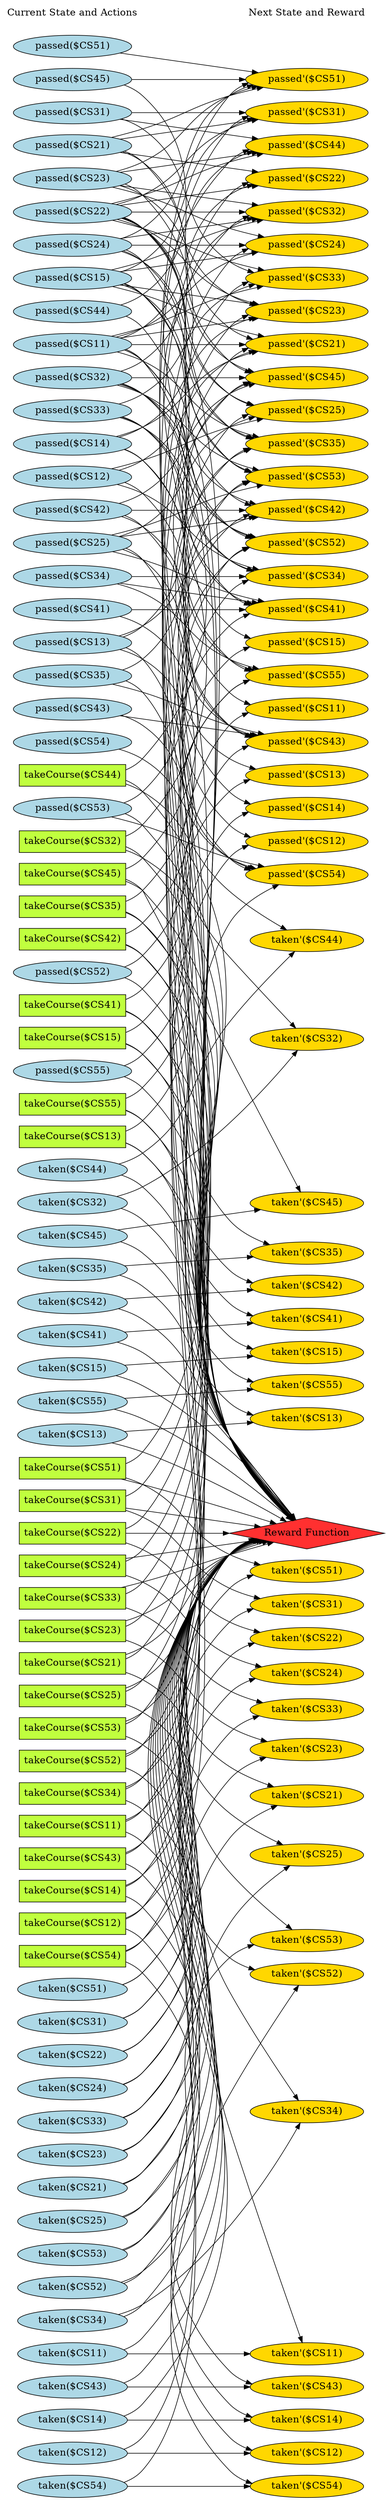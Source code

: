 digraph G {
	graph [bb="0,0,579,4130.4",
		fontname=Helvetica,
		fontsize=16,
		rankdir=LR,
		ranksep=2.00,
		ratio=auto,
		size=600
	];
	node [fontsize=16,
		label="\N"
	];
	{
		graph [rank=same];
		"taken($CS42)"		 [color=black,
			fillcolor=lightblue,
			height=0.51069,
			pos="90.5,1981.4",
			shape=ellipse,
			style=filled,
			width=2.082];
		"takeCourse($CS15)"		 [color=black,
			fillcolor=olivedrab1,
			height=0.5,
			pos="90.5,2417.4",
			shape=box,
			style=filled,
			width=1.9861];
		"takeCourse($CS55)"		 [color=black,
			fillcolor=olivedrab1,
			height=0.5,
			pos="90.5,2309.4",
			shape=box,
			style=filled,
			width=1.9861];
		"taken($CS14)"		 [color=black,
			fillcolor=lightblue,
			height=0.51069,
			pos="90.5,128.38",
			shape=ellipse,
			style=filled,
			width=2.082];
		"takeCourse($CS43)"		 [color=black,
			fillcolor=olivedrab1,
			height=0.5,
			pos="90.5,1059.4",
			shape=box,
			style=filled,
			width=1.9861];
		"takeCourse($CS31)"		 [color=black,
			fillcolor=olivedrab1,
			height=0.5,
			pos="90.5,1653.4",
			shape=box,
			style=filled,
			width=1.9861];
		"taken($CS54)"		 [color=black,
			fillcolor=lightblue,
			height=0.51069,
			pos="90.5,18.385",
			shape=ellipse,
			style=filled,
			width=2.082];
		"passed($CS34)"		 [color=black,
			fillcolor=lightblue,
			height=0.51069,
			pos="90.5,3178.4",
			shape=ellipse,
			style=filled,
			width=2.2195];
		"passed($CS22)"		 [color=black,
			fillcolor=lightblue,
			height=0.51069,
			pos="90.5,3783.4",
			shape=ellipse,
			style=filled,
			width=2.2195];
		"taken($CS31)"		 [color=black,
			fillcolor=lightblue,
			height=0.51069,
			pos="90.5,788.38",
			shape=ellipse,
			style=filled,
			width=2.082];
		"passed($CS51)"		 [color=black,
			fillcolor=lightblue,
			height=0.51069,
			pos="90.5,4058.4",
			shape=ellipse,
			style=filled,
			width=2.2195];
		"takeCourse($CS44)"		 [color=black,
			fillcolor=olivedrab1,
			height=0.5,
			pos="90.5,2849.4",
			shape=box,
			style=filled,
			width=1.9861];
		"taken($CS15)"		 [color=black,
			fillcolor=lightblue,
			height=0.51069,
			pos="90.5,1871.4",
			shape=ellipse,
			style=filled,
			width=2.082];
		"takeCourse($CS32)"		 [color=black,
			fillcolor=olivedrab1,
			height=0.5,
			pos="90.5,2741.4",
			shape=box,
			style=filled,
			width=1.9861];
		"taken($CS55)"		 [color=black,
			fillcolor=lightblue,
			height=0.51069,
			pos="90.5,1816.4",
			shape=ellipse,
			style=filled,
			width=2.082];
		"taken($CS43)"		 [color=black,
			fillcolor=lightblue,
			height=0.51069,
			pos="90.5,183.38",
			shape=ellipse,
			style=filled,
			width=2.082];
		"passed($CS35)"		 [color=black,
			fillcolor=lightblue,
			height=0.51069,
			pos="90.5,3013.4",
			shape=ellipse,
			style=filled,
			width=2.2195];
		"passed($CS23)"		 [color=black,
			fillcolor=lightblue,
			height=0.51069,
			pos="90.5,3838.4",
			shape=ellipse,
			style=filled,
			width=2.2195];
		"passed($CS11)"		 [color=black,
			fillcolor=lightblue,
			height=0.51069,
			pos="90.5,3563.4",
			shape=ellipse,
			style=filled,
			width=2.2195];
		"passed($CS52)"		 [color=black,
			fillcolor=lightblue,
			height=0.51069,
			pos="90.5,2525.4",
			shape=ellipse,
			style=filled,
			width=2.2195];
		"taken($CS52)"		 [color=black,
			fillcolor=lightblue,
			height=0.51069,
			pos="90.5,348.38",
			shape=ellipse,
			style=filled,
			width=2.082];
		"takeCourse($CS25)"		 [color=black,
			fillcolor=olivedrab1,
			height=0.5,
			pos="90.5,1329.4",
			shape=box,
			style=filled,
			width=1.9861];
		"takeCourse($CS13)"		 [color=black,
			fillcolor=olivedrab1,
			height=0.5,
			pos="90.5,2255.4",
			shape=box,
			style=filled,
			width=1.9861];
		"Current State and Actions"		 [color=black,
			fillcolor=white,
			height=0.5,
			pos="90.5,4112.4",
			shape=plaintext,
			style=bold,
			width=2.5139];
		"takeCourse($CS41)"		 [color=black,
			fillcolor=olivedrab1,
			height=0.5,
			pos="90.5,2471.4",
			shape=box,
			style=filled,
			width=1.9861];
		"taken($CS24)"		 [color=black,
			fillcolor=lightblue,
			height=0.51069,
			pos="90.5,678.38",
			shape=ellipse,
			style=filled,
			width=2.082];
		"taken($CS12)"		 [color=black,
			fillcolor=lightblue,
			height=0.51069,
			pos="90.5,73.385",
			shape=ellipse,
			style=filled,
			width=2.082];
		"takeCourse($CS53)"		 [color=black,
			fillcolor=olivedrab1,
			height=0.5,
			pos="90.5,1275.4",
			shape=box,
			style=filled,
			width=1.9861];
		"passed($CS24)"		 [color=black,
			fillcolor=lightblue,
			height=0.51069,
			pos="90.5,3728.4",
			shape=ellipse,
			style=filled,
			width=2.2195];
		"passed($CS12)"		 [color=black,
			fillcolor=lightblue,
			height=0.51069,
			pos="90.5,3343.4",
			shape=ellipse,
			style=filled,
			width=2.2195];
		"taken($CS53)"		 [color=black,
			fillcolor=lightblue,
			height=0.51069,
			pos="90.5,403.38",
			shape=ellipse,
			style=filled,
			width=2.082];
		"passed($CS41)"		 [color=black,
			fillcolor=lightblue,
			height=0.51069,
			pos="90.5,3123.4",
			shape=ellipse,
			style=filled,
			width=2.2195];
		"taken($CS41)"		 [color=black,
			fillcolor=lightblue,
			height=0.51069,
			pos="90.5,1926.4",
			shape=ellipse,
			style=filled,
			width=2.082];
		"takeCourse($CS14)"		 [color=black,
			fillcolor=olivedrab1,
			height=0.5,
			pos="90.5,1005.4",
			shape=box,
			style=filled,
			width=1.9861];
		"taken($CS25)"		 [color=black,
			fillcolor=lightblue,
			height=0.51069,
			pos="90.5,458.38",
			shape=ellipse,
			style=filled,
			width=2.082];
		"taken($CS13)"		 [color=black,
			fillcolor=lightblue,
			height=0.51069,
			pos="90.5,1761.4",
			shape=ellipse,
			style=filled,
			width=2.082];
		"takeCourse($CS54)"		 [color=black,
			fillcolor=olivedrab1,
			height=0.5,
			pos="90.5,897.38",
			shape=box,
			style=filled,
			width=1.9861];
		"takeCourse($CS42)"		 [color=black,
			fillcolor=olivedrab1,
			height=0.5,
			pos="90.5,2579.4",
			shape=box,
			style=filled,
			width=1.9861];
		"passed($CS25)"		 [color=black,
			fillcolor=lightblue,
			height=0.51069,
			pos="90.5,3233.4",
			shape=ellipse,
			style=filled,
			width=2.2195];
		"passed($CS13)"		 [color=black,
			fillcolor=lightblue,
			height=0.51069,
			pos="90.5,3068.4",
			shape=ellipse,
			style=filled,
			width=2.2195];
		"passed($CS53)"		 [color=black,
			fillcolor=lightblue,
			height=0.51069,
			pos="90.5,2795.4",
			shape=ellipse,
			style=filled,
			width=2.2195];
		"takeCourse($CS23)"		 [color=black,
			fillcolor=olivedrab1,
			height=0.5,
			pos="90.5,1437.4",
			shape=box,
			style=filled,
			width=1.9861];
		"takeCourse($CS11)"		 [color=black,
			fillcolor=olivedrab1,
			height=0.5,
			pos="90.5,1113.4",
			shape=box,
			style=filled,
			width=1.9861];
		"takeCourse($CS35)"		 [color=black,
			fillcolor=olivedrab1,
			height=0.5,
			pos="90.5,2633.4",
			shape=box,
			style=filled,
			width=1.9861];
		"takeCourse($CS51)"		 [color=black,
			fillcolor=olivedrab1,
			height=0.5,
			pos="90.5,1707.4",
			shape=box,
			style=filled,
			width=1.9861];
		"taken($CS34)"		 [color=black,
			fillcolor=lightblue,
			height=0.51069,
			pos="90.5,293.38",
			shape=ellipse,
			style=filled,
			width=2.082];
		"taken($CS22)"		 [color=black,
			fillcolor=lightblue,
			height=0.51069,
			pos="90.5,733.38",
			shape=ellipse,
			style=filled,
			width=2.082];
		"passed($CS14)"		 [color=black,
			fillcolor=lightblue,
			height=0.51069,
			pos="90.5,3398.4",
			shape=ellipse,
			style=filled,
			width=2.2195];
		"passed($CS54)"		 [color=black,
			fillcolor=lightblue,
			height=0.51069,
			pos="90.5,2903.4",
			shape=ellipse,
			style=filled,
			width=2.2195];
		"passed($CS42)"		 [color=black,
			fillcolor=lightblue,
			height=0.51069,
			pos="90.5,3288.4",
			shape=ellipse,
			style=filled,
			width=2.2195];
		"taken($CS51)"		 [color=black,
			fillcolor=lightblue,
			height=0.51069,
			pos="90.5,843.38",
			shape=ellipse,
			style=filled,
			width=2.082];
		"takeCourse($CS12)"		 [color=black,
			fillcolor=olivedrab1,
			height=0.5,
			pos="90.5,951.38",
			shape=box,
			style=filled,
			width=1.9861];
		"takeCourse($CS24)"		 [color=black,
			fillcolor=olivedrab1,
			height=0.5,
			pos="90.5,1545.4",
			shape=box,
			style=filled,
			width=1.9861];
		"takeCourse($CS52)"		 [color=black,
			fillcolor=olivedrab1,
			height=0.5,
			pos="90.5,1221.4",
			shape=box,
			style=filled,
			width=1.9861];
		"taken($CS35)"		 [color=black,
			fillcolor=lightblue,
			height=0.51069,
			pos="90.5,2036.4",
			shape=ellipse,
			style=filled,
			width=2.082];
		"taken($CS23)"		 [color=black,
			fillcolor=lightblue,
			height=0.51069,
			pos="90.5,568.38",
			shape=ellipse,
			style=filled,
			width=2.082];
		"taken($CS11)"		 [color=black,
			fillcolor=lightblue,
			height=0.51069,
			pos="90.5,238.38",
			shape=ellipse,
			style=filled,
			width=2.082];
		"passed($CS15)"		 [color=black,
			fillcolor=lightblue,
			height=0.51069,
			pos="90.5,3673.4",
			shape=ellipse,
			style=filled,
			width=2.2195];
		"passed($CS55)"		 [color=black,
			fillcolor=lightblue,
			height=0.51069,
			pos="90.5,2363.4",
			shape=ellipse,
			style=filled,
			width=2.2195];
		"passed($CS43)"		 [color=black,
			fillcolor=lightblue,
			height=0.51069,
			pos="90.5,2958.4",
			shape=ellipse,
			style=filled,
			width=2.2195];
		"passed($CS31)"		 [color=black,
			fillcolor=lightblue,
			height=0.51069,
			pos="90.5,3948.4",
			shape=ellipse,
			style=filled,
			width=2.2195];
		"takeCourse($CS45)"		 [color=black,
			fillcolor=olivedrab1,
			height=0.5,
			pos="90.5,2687.4",
			shape=box,
			style=filled,
			width=1.9861];
		"takeCourse($CS33)"		 [color=black,
			fillcolor=olivedrab1,
			height=0.5,
			pos="90.5,1491.4",
			shape=box,
			style=filled,
			width=1.9861];
		"takeCourse($CS21)"		 [color=black,
			fillcolor=olivedrab1,
			height=0.5,
			pos="90.5,1383.4",
			shape=box,
			style=filled,
			width=1.9861];
		"taken($CS44)"		 [color=black,
			fillcolor=lightblue,
			height=0.51069,
			pos="90.5,2201.4",
			shape=ellipse,
			style=filled,
			width=2.082];
		"taken($CS32)"		 [color=black,
			fillcolor=lightblue,
			height=0.51069,
			pos="90.5,2146.4",
			shape=ellipse,
			style=filled,
			width=2.082];
		"passed($CS44)"		 [color=black,
			fillcolor=lightblue,
			height=0.51069,
			pos="90.5,3618.4",
			shape=ellipse,
			style=filled,
			width=2.2195];
		"passed($CS32)"		 [color=black,
			fillcolor=lightblue,
			height=0.51069,
			pos="90.5,3508.4",
			shape=ellipse,
			style=filled,
			width=2.2195];
		"takeCourse($CS34)"		 [color=black,
			fillcolor=olivedrab1,
			height=0.5,
			pos="90.5,1167.4",
			shape=box,
			style=filled,
			width=1.9861];
		"takeCourse($CS22)"		 [color=black,
			fillcolor=olivedrab1,
			height=0.5,
			pos="90.5,1599.4",
			shape=box,
			style=filled,
			width=1.9861];
		"taken($CS45)"		 [color=black,
			fillcolor=lightblue,
			height=0.51069,
			pos="90.5,2091.4",
			shape=ellipse,
			style=filled,
			width=2.082];
		"taken($CS33)"		 [color=black,
			fillcolor=lightblue,
			height=0.51069,
			pos="90.5,623.38",
			shape=ellipse,
			style=filled,
			width=2.082];
		"taken($CS21)"		 [color=black,
			fillcolor=lightblue,
			height=0.51069,
			pos="90.5,513.38",
			shape=ellipse,
			style=filled,
			width=2.082];
		"passed($CS45)"		 [color=black,
			fillcolor=lightblue,
			height=0.51069,
			pos="90.5,4003.4",
			shape=ellipse,
			style=filled,
			width=2.2195];
		"passed($CS33)"		 [color=black,
			fillcolor=lightblue,
			height=0.51069,
			pos="90.5,3453.4",
			shape=ellipse,
			style=filled,
			width=2.2195];
		"passed($CS21)"		 [color=black,
			fillcolor=lightblue,
			height=0.51069,
			pos="90.5,3893.4",
			shape=ellipse,
			style=filled,
			width=2.2195];
	}
	{
		graph [rank=same];
		"taken'($CS14)"		 [color=black,
			fillcolor=gold1,
			height=0.51069,
			pos="452,128.38",
			shape=ellipse,
			style=filled,
			width=2.141];
		"taken'($CS54)"		 [color=black,
			fillcolor=gold1,
			height=0.51069,
			pos="452,18.385",
			shape=ellipse,
			style=filled,
			width=2.141];
		"taken'($CS42)"		 [color=black,
			fillcolor=gold1,
			height=0.51069,
			pos="452,2154.4",
			shape=ellipse,
			style=filled,
			width=2.141];
		"taken'($CS41)"		 [color=black,
			fillcolor=gold1,
			height=0.51069,
			pos="452,1992.4",
			shape=ellipse,
			style=filled,
			width=2.141];
		"Next State and Reward"		 [color=black,
			fillcolor=white,
			height=0.5,
			pos="452,4112.4",
			shape=plaintext,
			style=bold,
			width=2.25];
		"passed'($CS34)"		 [color=black,
			fillcolor=gold1,
			height=0.51069,
			pos="452,3178.4",
			shape=ellipse,
			style=filled,
			width=2.2785];
		"passed'($CS22)"		 [color=black,
			fillcolor=gold1,
			height=0.51069,
			pos="452,3838.4",
			shape=ellipse,
			style=filled,
			width=2.2785];
		"taken'($CS25)"		 [color=black,
			fillcolor=gold1,
			height=0.51069,
			pos="452,461.38",
			shape=ellipse,
			style=filled,
			width=2.141];
		"taken'($CS13)"		 [color=black,
			fillcolor=gold1,
			height=0.51069,
			pos="452,1761.4",
			shape=ellipse,
			style=filled,
			width=2.141];
		"taken'($CS53)"		 [color=black,
			fillcolor=gold1,
			height=0.51069,
			pos="452,405.38",
			shape=ellipse,
			style=filled,
			width=2.141];
		"taken'($CS52)"		 [color=black,
			fillcolor=gold1,
			height=0.51069,
			pos="452,349.38",
			shape=ellipse,
			style=filled,
			width=2.141];
		"passed'($CS45)"		 [color=black,
			fillcolor=gold1,
			height=0.51069,
			pos="452,3508.4",
			shape=ellipse,
			style=filled,
			width=2.2785];
		"passed'($CS33)"		 [color=black,
			fillcolor=gold1,
			height=0.51069,
			pos="452,3673.4",
			shape=ellipse,
			style=filled,
			width=2.2785];
		"passed'($CS21)"		 [color=black,
			fillcolor=gold1,
			height=0.51069,
			pos="452,3563.4",
			shape=ellipse,
			style=filled,
			width=2.2785];
		"taken'($CS32)"		 [color=black,
			fillcolor=gold1,
			height=0.51069,
			pos="452,2356.4",
			shape=ellipse,
			style=filled,
			width=2.141];
		"taken'($CS44)"		 [color=black,
			fillcolor=gold1,
			height=0.51069,
			pos="452,2624.4",
			shape=ellipse,
			style=filled,
			width=2.141];
		"passed'($CS44)"		 [color=black,
			fillcolor=gold1,
			height=0.51069,
			pos="452,3893.4",
			shape=ellipse,
			style=filled,
			width=2.2785];
		"passed'($CS32)"		 [color=black,
			fillcolor=gold1,
			height=0.51069,
			pos="452,3783.4",
			shape=ellipse,
			style=filled,
			width=2.2785];
		"taken'($CS15)"		 [color=black,
			fillcolor=gold1,
			height=0.51069,
			pos="452,1884.4",
			shape=ellipse,
			style=filled,
			width=2.141];
		"taken'($CS43)"		 [color=black,
			fillcolor=gold1,
			height=0.51069,
			pos="452,183.38",
			shape=ellipse,
			style=filled,
			width=2.141];
		"taken'($CS31)"		 [color=black,
			fillcolor=gold1,
			height=0.51069,
			pos="452,962.38",
			shape=ellipse,
			style=filled,
			width=2.141];
		"taken'($CS55)"		 [color=black,
			fillcolor=gold1,
			height=0.51069,
			pos="452,1816.4",
			shape=ellipse,
			style=filled,
			width=2.141];
		"passed'($CS31)"		 [color=black,
			fillcolor=gold1,
			height=0.51069,
			pos="452,3948.4",
			shape=ellipse,
			style=filled,
			width=2.2785];
		"passed'($CS15)"		 [color=black,
			fillcolor=gold1,
			height=0.51069,
			pos="452,3068.4",
			shape=ellipse,
			style=filled,
			width=2.2785];
		"passed'($CS55)"		 [color=black,
			fillcolor=gold1,
			height=0.51069,
			pos="452,3013.4",
			shape=ellipse,
			style=filled,
			width=2.2785];
		"passed'($CS43)"		 [color=black,
			fillcolor=gold1,
			height=0.51069,
			pos="452,2903.4",
			shape=ellipse,
			style=filled,
			width=2.2785];
		"taken'($CS34)"		 [color=black,
			fillcolor=gold1,
			height=0.51069,
			pos="452,294.38",
			shape=ellipse,
			style=filled,
			width=2.141];
		"taken'($CS22)"		 [color=black,
			fillcolor=gold1,
			height=0.51069,
			pos="452,820.38",
			shape=ellipse,
			style=filled,
			width=2.141];
		"passed'($CS42)"		 [color=black,
			fillcolor=gold1,
			height=0.51069,
			pos="452,3288.4",
			shape=ellipse,
			style=filled,
			width=2.2785];
		"Reward Function"		 [color=black,
			fillcolor=firebrick1,
			height=0.72222,
			pos="452,1599.4",
			shape=diamond,
			style=filled,
			width=3.5278];
		"passed'($CS14)"		 [color=black,
			fillcolor=gold1,
			height=0.51069,
			pos="452,2793.4",
			shape=ellipse,
			style=filled,
			width=2.2785];
		"passed'($CS54)"		 [color=black,
			fillcolor=gold1,
			height=0.51069,
			pos="452,2683.4",
			shape=ellipse,
			style=filled,
			width=2.2785];
		"taken'($CS21)"		 [color=black,
			fillcolor=gold1,
			height=0.51069,
			pos="452,519.38",
			shape=ellipse,
			style=filled,
			width=2.141];
		"taken'($CS45)"		 [color=black,
			fillcolor=gold1,
			height=0.51069,
			pos="452,2298.4",
			shape=ellipse,
			style=filled,
			width=2.141];
		"taken'($CS33)"		 [color=black,
			fillcolor=gold1,
			height=0.51069,
			pos="452,645.38",
			shape=ellipse,
			style=filled,
			width=2.141];
		"passed'($CS53)"		 [color=black,
			fillcolor=gold1,
			height=0.51069,
			pos="452,3343.4",
			shape=ellipse,
			style=filled,
			width=2.2785];
		"passed'($CS41)"		 [color=black,
			fillcolor=gold1,
			height=0.51069,
			pos="452,3123.4",
			shape=ellipse,
			style=filled,
			width=2.2785];
		"passed'($CS25)"		 [color=black,
			fillcolor=gold1,
			height=0.51069,
			pos="452,3453.4",
			shape=ellipse,
			style=filled,
			width=2.2785];
		"passed'($CS13)"		 [color=black,
			fillcolor=gold1,
			height=0.51069,
			pos="452,2848.4",
			shape=ellipse,
			style=filled,
			width=2.2785];
		"taken'($CS24)"		 [color=black,
			fillcolor=gold1,
			height=0.51069,
			pos="452,722.38",
			shape=ellipse,
			style=filled,
			width=2.141];
		"taken'($CS12)"		 [color=black,
			fillcolor=gold1,
			height=0.51069,
			pos="452,73.385",
			shape=ellipse,
			style=filled,
			width=2.141];
		"passed'($CS52)"		 [color=black,
			fillcolor=gold1,
			height=0.51069,
			pos="452,3233.4",
			shape=ellipse,
			style=filled,
			width=2.2785];
		"taken'($CS51)"		 [color=black,
			fillcolor=gold1,
			height=0.51069,
			pos="452,1190.4",
			shape=ellipse,
			style=filled,
			width=2.141];
		"passed'($CS24)"		 [color=black,
			fillcolor=gold1,
			height=0.51069,
			pos="452,3728.4",
			shape=ellipse,
			style=filled,
			width=2.2785];
		"passed'($CS12)"		 [color=black,
			fillcolor=gold1,
			height=0.51069,
			pos="452,2738.4",
			shape=ellipse,
			style=filled,
			width=2.2785];
		"taken'($CS35)"		 [color=black,
			fillcolor=gold1,
			height=0.51069,
			pos="452,2236.4",
			shape=ellipse,
			style=filled,
			width=2.141];
		"taken'($CS23)"		 [color=black,
			fillcolor=gold1,
			height=0.51069,
			pos="452,579.38",
			shape=ellipse,
			style=filled,
			width=2.141];
		"taken'($CS11)"		 [color=black,
			fillcolor=gold1,
			height=0.51069,
			pos="452,238.38",
			shape=ellipse,
			style=filled,
			width=2.141];
		"passed'($CS51)"		 [color=black,
			fillcolor=gold1,
			height=0.51069,
			pos="452,4003.4",
			shape=ellipse,
			style=filled,
			width=2.2785];
		"passed'($CS35)"		 [color=black,
			fillcolor=gold1,
			height=0.51069,
			pos="452,3398.4",
			shape=ellipse,
			style=filled,
			width=2.2785];
		"passed'($CS23)"		 [color=black,
			fillcolor=gold1,
			height=0.51069,
			pos="452,3618.4",
			shape=ellipse,
			style=filled,
			width=2.2785];
		"passed'($CS11)"		 [color=black,
			fillcolor=gold1,
			height=0.51069,
			pos="452,2958.4",
			shape=ellipse,
			style=filled,
			width=2.2785];
	}
	"taken($CS42)" -> "taken'($CS42)"	 [color=black,
		pos="e,423.1,2137.1 141.34,1995.1 154.42,1999.2 168.39,2004.1 181,2009.4 267.76,2045.9 363.52,2101.2 414.43,2131.8",
		style=solid];
	"taken($CS42)" -> "Reward Function"	 [pos="e,428.84,1620.8 149.24,1969.7 160.47,1965.7 171.64,1960.4 181,1953.4 274,1883.2 253,1826 325,1734.4 355.61,1695.5 395.16,1654.3 \
421.71,1627.9"];
	"takeCourse($CS15)" -> "taken'($CS15)"	 [color=black,
		pos="e,412.99,1900.4 162.09,2403.4 169.03,2400 175.52,2395.7 181,2390.4 324.38,2251.8 202.24,2122.6 325,1965.4 345.62,1939 377.39,1918.6 \
403.87,1904.9",
		style=solid];
	"takeCourse($CS15)" -> "passed'($CS15)"	 [color=black,
		pos="e,371.71,3064.5 162.14,2430.7 169.16,2434.2 175.65,2438.7 181,2444.4 368.23,2642.4 130.54,2849.5 325,3040.4 335.26,3050.5 348.3,\
3057.2 362.08,3061.8",
		style=solid];
	"takeCourse($CS15)" -> "Reward Function"	 [pos="e,424.67,1620 162.26,2404.2 169.25,2400.6 175.71,2396.1 181,2390.4 383.8,2171.4 186.23,1998.7 325,1734.4 347.68,1691.2 387.93,1651.6 \
416.84,1626.7"];
	"takeCourse($CS55)" -> "taken'($CS55)"	 [color=black,
		pos="e,385.24,1825.7 162.09,2295.4 169.03,2292 175.52,2287.7 181,2282.4 324.38,2143.8 183.13,1997.6 325,1857.4 338.8,1843.8 357.17,1834.7 \
375.61,1828.6",
		style=solid];
	"takeCourse($CS55)" -> "passed'($CS55)"	 [color=black,
		pos="e,371.54,3009.7 162.25,2322.6 169.24,2326.2 175.7,2330.7 181,2336.4 381.98,2553 116.11,2776.4 325,2985.4 335.17,2995.6 348.16,3002.4 \
361.92,3006.9",
		style=solid];
	"takeCourse($CS55)" -> "Reward Function"	 [pos="e,425.28,1620 162.03,2296 169.06,2292.4 175.59,2288 181,2282.4 355.83,2101.1 203.4,1954.9 325,1734.4 348.63,1691.5 388.88,1651.8 \
417.53,1626.7"];
	"taken($CS14)" -> "taken'($CS14)"	 [color=black,
		pos="e,374.88,128.38 165.55,128.38 223.36,128.38 303.78,128.38 364.54,128.38",
		style=solid];
	"taken($CS14)" -> "Reward Function"	 [pos="e,441.31,1575.2 154.76,138.19 164.76,142.34 174.07,148.17 181,156.38 334.51,338.18 271.51,985.54 325,1217.4 355.39,1349.1 411.86,\
1500 437.59,1565.8"];
	"takeCourse($CS43)" -> "taken'($CS43)"	 [color=black,
		pos="e,375.39,185.67 162.07,1046.6 169.19,1043 175.72,1038.3 181,1032.4 426.86,755.27 69.011,479.17 325,211.38 335.86,200.02 350.23,192.79 \
365.36,188.27",
		style=solid];
	"takeCourse($CS43)" -> "passed'($CS43)"	 [color=black,
		pos="e,370.59,2901 162.19,1071.4 169.38,1075.2 175.9,1080.1 181,1086.4 431.5,1396.7 63.145,2574.5 325,2875.4 334.5,2886.3 347.23,2893.5 \
360.95,2898.1",
		style=solid];
	"takeCourse($CS43)" -> "Reward Function"	 [pos="e,445.29,1574.7 162.19,1074.7 168.95,1077.9 175.37,1081.7 181,1086.4 341.74,1219 419.08,1472.6 442.78,1564.8"];
	"takeCourse($CS31)" -> "taken'($CS31)"	 [color=black,
		pos="e,437.31,980.59 162.23,1639.5 169.14,1636.1 175.58,1631.8 181,1626.4 334.03,1474.7 235.02,1359.2 325,1163.4 355.49,1097 404.18,1026.2 \
431.24,988.89",
		style=solid];
	"takeCourse($CS31)" -> "passed'($CS31)"	 [color=black,
		pos="e,370.43,3946.1 162.29,1665.4 169.47,1669.1 175.95,1674 181,1680.4 491.14,2071 0.55754,3541.5 325,3920.4 334.41,3931.4 347.1,3938.6 \
360.81,3943.3",
		style=solid];
	"takeCourse($CS31)" -> "Reward Function"	 [pos="e,378.1,1610.3 162.1,1642.8 221.18,1633.9 305.57,1621.2 367.9,1611.9"];
	"taken($CS54)" -> "taken'($CS54)"	 [color=black,
		pos="e,374.88,18.385 165.55,18.385 223.36,18.385 303.78,18.385 364.54,18.385",
		style=solid];
	"taken($CS54)" -> "Reward Function"	 [pos="e,441.2,1575.3 154.85,28.123 164.84,32.273 174.12,38.132 181,46.385 348.89,247.76 267.66,961.55 325,1217.4 354.56,1349.3 411.45,\
1500.1 437.45,1565.8"];
	"passed($CS34)" -> "passed'($CS34)"	 [color=black,
		pos="e,369.68,3178.4 170.84,3178.4 226.53,3178.4 301.15,3178.4 359.38,3178.4",
		style=solid];
	"passed($CS34)" -> "passed'($CS55)"	 [color=black,
		pos="e,382.23,3023.1 145.23,3164.9 157.32,3160.9 169.85,3156.1 181,3150.4 252.36,3113.6 252.15,3075.1 325,3041.4 339.74,3034.6 356.23,\
3029.4 372.29,3025.4",
		style=solid];
	"passed($CS34)" -> "passed'($CS41)"	 [color=black,
		pos="e,383.65,3133.7 157.44,3168.3 218.43,3159 309.13,3145.1 373.55,3135.2",
		style=solid];
	"passed($CS22)" -> "passed'($CS22)"	 [color=black,
		pos="e,383.65,3828.1 157.44,3793.5 218.43,3802.8 309.13,3816.7 373.55,3826.5",
		style=solid];
	"passed($CS22)" -> "passed'($CS45)"	 [color=black,
		pos="e,375.81,3515.3 150.64,3771.2 161.39,3767.3 172.03,3762.1 181,3755.4 274,3685.2 229.11,3602.5 325,3536.4 337.14,3528 351.36,3522.1 \
365.8,3517.9",
		style=solid];
	"passed($CS22)" -> "passed'($CS33)"	 [color=black,
		pos="e,389.35,3685.3 139.97,3768.8 153.31,3764.6 167.76,3759.9 181,3755.4 245.64,3733.2 259.48,3720.8 325,3701.4 342.49,3696.2 361.6,\
3691.5 379.53,3687.4",
		style=solid];
	"passed($CS22)" -> "passed'($CS44)"	 [color=black,
		pos="e,389.35,3881.5 139.97,3798 153.31,3802.2 167.76,3806.8 181,3811.4 245.64,3833.6 259.48,3845.9 325,3865.4 342.49,3870.6 361.6,3875.3 \
379.53,3879.3",
		style=solid];
	"passed($CS22)" -> "passed'($CS32)"	 [color=black,
		pos="e,369.68,3783.4 170.84,3783.4 226.53,3783.4 301.15,3783.4 359.38,3783.4",
		style=solid];
	"passed($CS22)" -> "passed'($CS31)"	 [color=black,
		pos="e,382.23,3938.7 145.23,3796.9 157.32,3800.8 169.85,3805.6 181,3811.4 252.36,3848.1 252.15,3886.7 325,3920.4 339.74,3927.2 356.23,\
3932.4 372.29,3936.4",
		style=solid];
	"passed($CS22)" -> "passed'($CS42)"	 [color=black,
		pos="e,372.4,3293 154.5,3772.1 164.28,3768.1 173.58,3762.7 181,3755.4 327.19,3611.2 172.85,3454.3 325,3316.4 335.66,3306.7 348.89,3300.2 \
362.74,3295.7",
		style=solid];
	"passed($CS22)" -> "passed'($CS25)"	 [color=black,
		pos="e,374.42,3459.5 152.12,3771.6 162.5,3767.6 172.62,3762.4 181,3755.4 286.66,3667.3 215.71,3564.9 325,3481.4 336.57,3472.5 350.39,\
3466.4 364.57,3462.1",
		style=solid];
	"passed($CS22)" -> "passed'($CS35)"	 [color=black,
		pos="e,373.53,3403.8 153,3771.9 163.17,3767.9 173,3762.6 181,3755.4 299.86,3648.9 201.74,3527.8 325,3426.4 336.18,3417.2 349.74,3410.9 \
363.76,3406.5",
		style=solid];
	"passed($CS22)" -> "passed'($CS23)"	 [color=black,
		pos="e,382.23,3628.1 145.23,3769.9 157.32,3765.9 169.85,3761.1 181,3755.4 252.36,3718.6 252.15,3680.1 325,3646.4 339.74,3639.6 356.23,\
3634.4 372.29,3630.4",
		style=solid];
	"taken($CS31)" -> "taken'($CS31)"	 [color=black,
		pos="e,423.51,945.2 141.35,802.12 154.43,806.22 168.4,811.07 181,816.38 268.07,853.14 364.08,909.04 414.86,939.92",
		style=solid];
	"taken($CS31)" -> "Reward Function"	 [pos="e,442.97,1575.1 152.56,799.03 163.02,803.08 173.06,808.67 181,816.38 195.41,830.39 390.65,1417.3 439.82,1565.6"];
	"passed($CS51)" -> "passed'($CS51)"	 [color=black,
		pos="e,383.65,4013.7 157.44,4048.3 218.43,4039 309.13,4025.1 373.55,4015.2",
		style=solid];
	"takeCourse($CS44)" -> "taken'($CS44)"	 [color=black,
		pos="e,384.53,2633.4 162.11,2832.3 168.73,2829.5 175.14,2826.2 181,2822.4 262.98,2769.3 241.86,2707.6 325,2656.4 339.94,2647.2 357.42,\
2640.6 374.53,2635.9",
		style=solid];
	"takeCourse($CS44)" -> "passed'($CS44)"	 [color=black,
		pos="e,370.87,3890.3 162.24,2862 169.33,2865.7 175.81,2870.4 181,2876.4 470.94,3212.9 22.757,3539.9 325,3865.4 334.69,3875.8 347.34,3882.8 \
360.88,3887.4",
		style=solid];
	"takeCourse($CS44)" -> "Reward Function"	 [pos="e,423.93,1619.7 162.31,2836.9 169.39,2833.2 175.85,2828.4 181,2822.4 496.98,2450.8 116.68,2175.4 325,1734.4 345.84,1690.3 386.43,\
1650.9 415.93,1626.2"];
	"taken($CS15)" -> "taken'($CS15)"	 [color=black,
		pos="e,375.75,1881.7 164.68,1874 222.93,1876.1 304.54,1879.1 365.73,1881.3",
		style=solid];
	"taken($CS15)" -> "Reward Function"	 [pos="e,432.43,1621.7 145.14,1858.7 157.36,1854.7 169.97,1849.7 181,1843.4 284.11,1784.5 381.35,1680.6 425.76,1629.5"];
	"takeCourse($CS32)" -> "taken'($CS32)"	 [color=black,
		pos="e,442.42,2374.9 162.38,2724.7 168.95,2721.8 175.28,2718.4 181,2714.4 310.95,2623.8 404.91,2451 437.98,2384",
		style=solid];
	"takeCourse($CS32)" -> "passed'($CS32)"	 [color=black,
		pos="e,370.87,3780.3 162.23,2754 169.32,2757.7 175.81,2762.4 181,2768.4 470.41,3104.2 23.309,3430.6 325,3755.4 334.69,3765.8 347.34,3772.8 \
360.88,3777.4",
		style=solid];
	"takeCourse($CS32)" -> "Reward Function"	 [pos="e,424.05,1619.7 162.23,2728.8 169.32,2725.1 175.81,2720.4 181,2714.4 468.58,2381.1 134.14,2131.1 325,1734.4 346.15,1690.4 386.69,\
1651 416.08,1626.3"];
	"taken($CS55)" -> "taken'($CS55)"	 [color=black,
		pos="e,374.88,1816.4 165.55,1816.4 223.36,1816.4 303.78,1816.4 364.54,1816.4",
		style=solid];
	"taken($CS55)" -> "Reward Function"	 [pos="e,426.59,1620.4 143.2,1803.2 155.86,1799.1 169.17,1794.2 181,1788.4 273.71,1742.8 369.95,1667.5 418.63,1627.1"];
	"taken($CS43)" -> "taken'($CS43)"	 [color=black,
		pos="e,374.88,183.38 165.55,183.38 223.36,183.38 303.78,183.38 364.54,183.38",
		style=solid];
	"taken($CS43)" -> "Reward Function"	 [pos="e,441.37,1575.2 154.72,193.24 164.72,197.37 174.04,203.2 181,211.38 327.33,383.4 273.43,997.52 325,1217.4 355.87,1349 412.09,1500 \
437.68,1565.8"];
	"passed($CS35)" -> "passed'($CS43)"	 [color=black,
		pos="e,389.35,2915.3 139.97,2998.8 153.31,2994.6 167.76,2989.9 181,2985.4 245.64,2963.2 259.48,2950.8 325,2931.4 342.49,2926.2 361.6,\
2921.5 379.53,2917.4",
		style=solid];
	"passed($CS35)" -> "Reward Function"	 [pos="e,423.51,1619.8 156.71,3002.9 166,2998.8 174.57,2993.2 181,2985.4 359.36,2769.8 207.64,1988.4 325,1734.4 345.4,1690.2 385.88,1651 \
415.47,1626.3"];
	"passed($CS35)" -> "passed'($CS35)"	 [color=black,
		pos="e,373.53,3392.9 153,3024.9 163.17,3028.9 173,3034.2 181,3041.4 299.86,3147.9 201.74,3269 325,3370.4 336.18,3379.6 349.74,3385.9 \
363.76,3390.3",
		style=solid];
	"passed($CS23)" -> "passed'($CS44)"	 [color=black,
		pos="e,383.65,3883.1 157.44,3848.5 218.43,3857.8 309.13,3871.7 373.55,3881.5",
		style=solid];
	"passed($CS23)" -> "passed'($CS32)"	 [color=black,
		pos="e,383.65,3793.7 157.44,3828.3 218.43,3819 309.13,3805.1 373.55,3795.2",
		style=solid];
	"passed($CS23)" -> "passed'($CS41)"	 [color=black,
		pos="e,371.51,3127 155.6,3827.5 165.14,3823.5 174.07,3817.9 181,3810.4 383.45,3589.3 113.38,3363.7 325,3151.4 335.15,3141.2 348.14,3134.4 \
361.89,3129.8",
		style=solid];
	"passed($CS23)" -> "passed'($CS24)"	 [color=black,
		pos="e,389.35,3740.3 139.97,3823.8 153.31,3819.6 167.76,3814.9 181,3810.4 245.64,3788.2 259.48,3775.8 325,3756.4 342.49,3751.2 361.6,\
3746.5 379.53,3742.4",
		style=solid];
	"passed($CS23)" -> "passed'($CS51)"	 [color=black,
		pos="e,382.23,3993.7 145.23,3851.9 157.32,3855.8 169.85,3860.6 181,3866.4 252.36,3903.1 252.15,3941.7 325,3975.4 339.74,3982.2 356.23,\
3987.4 372.29,3991.4",
		style=solid];
	"passed($CS23)" -> "passed'($CS23)"	 [color=black,
		pos="e,378.07,3626.5 148.51,3825.7 159.8,3821.8 171.17,3816.8 181,3810.4 262.31,3757.5 241.53,3695.8 325,3646.4 338.13,3638.6 353.19,\
3633 368.22,3628.9",
		style=solid];
	"passed($CS11)" -> "passed'($CS22)"	 [color=black,
		pos="e,375.81,3831.5 150.64,3575.6 161.39,3579.5 172.03,3584.6 181,3591.4 274,3661.5 229.11,3744.2 325,3810.4 337.14,3818.8 351.36,3824.7 \
365.8,3828.9",
		style=solid];
	"passed($CS11)" -> "passed'($CS33)"	 [color=black,
		pos="e,389.35,3661.5 139.97,3578 153.31,3582.2 167.76,3586.8 181,3591.4 245.64,3613.6 259.48,3625.9 325,3645.4 342.49,3650.6 361.6,3655.3 \
379.53,3659.3",
		style=solid];
	"passed($CS11)" -> "passed'($CS21)"	 [color=black,
		pos="e,369.68,3563.4 170.84,3563.4 226.53,3563.4 301.15,3563.4 359.38,3563.4",
		style=solid];
	"passed($CS11)" -> "passed'($CS55)"	 [color=black,
		pos="e,372.12,3017.7 154.7,3552.3 164.46,3548.3 173.7,3542.8 181,3535.4 341.12,3372.1 158.12,3197.8 325,3041.4 335.5,3031.5 348.65,3024.9 \
362.47,3020.4",
		style=solid];
	"passed($CS11)" -> "Reward Function"	 [pos="e,423.19,1619.7 156.94,3553.1 166.21,3549 174.7,3543.3 181,3535.4 431.48,3221.6 162.99,2101.7 325,1734.4 344.63,1689.9 385.25,1650.7 \
415.09,1626.2"];
	"passed($CS11)" -> "passed'($CS24)"	 [color=black,
		pos="e,382.23,3718.7 145.23,3576.9 157.32,3580.8 169.85,3585.6 181,3591.4 252.36,3628.1 252.15,3666.7 325,3700.4 339.74,3707.2 356.23,\
3712.4 372.29,3716.4",
		style=solid];
	"passed($CS11)" -> "passed'($CS35)"	 [color=black,
		pos="e,382.23,3408.1 145.23,3549.9 157.32,3545.9 169.85,3541.1 181,3535.4 252.36,3498.6 252.15,3460.1 325,3426.4 339.74,3419.6 356.23,\
3414.4 372.29,3410.4",
		style=solid];
	"passed($CS11)" -> "passed'($CS23)"	 [color=black,
		pos="e,383.65,3608.1 157.44,3573.5 218.43,3582.8 309.13,3596.7 373.55,3606.5",
		style=solid];
	"passed($CS11)" -> "passed'($CS11)"	 [color=black,
		pos="e,371.88,2962.4 154.88,3552.5 164.62,3548.4 173.81,3542.9 181,3535.4 355.16,3352.9 143.29,3161.3 325,2986.4 335.36,2976.4 348.45,\
2969.7 362.24,2965.2",
		style=solid];
	"passed($CS52)" -> "Reward Function"	 [pos="e,424.41,1619.9 156.66,2515.1 165.84,2511.1 174.38,2505.7 181,2498.4 411.95,2241.4 168.94,2042.7 325,1734.4 347.04,1690.9 387.4,\
1651.4 416.52,1626.5"];
	"passed($CS52)" -> "passed'($CS52)"	 [color=black,
		pos="e,371.53,3229.7 156.46,2535.9 165.67,2539.8 174.27,2545.1 181,2552.4 383.02,2770.4 115.02,2995.1 325,3205.4 335.16,3215.6 348.15,\
3222.4 361.91,3226.9",
		style=solid];
	"taken($CS52)" -> "taken'($CS52)"	 [color=black,
		pos="e,374.88,349.17 165.55,348.59 223.36,348.75 303.78,348.98 364.54,349.14",
		style=solid];
	"taken($CS52)" -> "Reward Function"	 [pos="e,441.61,1575.2 154.08,358.21 164.27,362.34 173.82,368.17 181,376.38 430.65,661.84 233.35,849.41 325,1217.4 357.67,1348.6 412.97,\
1499.8 438,1565.7"];
	"takeCourse($CS25)" -> "taken'($CS25)"	 [color=black,
		pos="e,376.61,465.3 162.05,1316.6 169.17,1313 175.72,1308.3 181,1302.4 423.98,1029.2 75.028,759.24 325,492.38 336.16,480.47 351.1,472.82 \
366.78,467.97",
		style=solid];
	"takeCourse($CS25)" -> "Reward Function"	 [pos="e,432.46,1577.1 162.11,1347.4 168.66,1350.1 175.06,1353 181,1356.4 284.27,1414.5 381.44,1518.3 425.8,1569.3"];
	"takeCourse($CS25)" -> "passed'($CS25)"	 [color=black,
		pos="e,370.48,3451.1 162.26,1341.4 169.44,1345.1 175.94,1350 181,1356.4 468.52,1716.6 24.294,3076.1 325,3425.4 334.44,3436.4 347.14,3443.6 \
360.86,3448.2",
		style=solid];
	"takeCourse($CS13)" -> "taken'($CS13)"	 [color=black,
		pos="e,376.34,1765.1 162.14,2241.4 169.07,2238 175.54,2233.7 181,2228.4 327.93,2084.9 172.85,1927.3 325,1789.4 336.58,1778.9 351.2,1772 \
366.34,1767.6",
		style=solid];
	"takeCourse($CS13)" -> "Reward Function"	 [pos="e,425.5,1620.1 162.32,2241.6 169.22,2238.1 175.63,2233.8 181,2228.4 341.95,2065.9 211.91,1933.2 325,1734.4 349.2,1691.8 389.34,1652 \
417.81,1626.8"];
	"takeCourse($CS13)" -> "passed'($CS13)"	 [color=black,
		pos="e,371.92,2844.3 162,2268.8 169.04,2272.3 175.58,2276.8 181,2282.4 353.25,2460.1 146.26,2649.1 325,2820.4 335.39,2830.3 348.49,2837.1 \
362.28,2841.5",
		style=solid];
	"Current State and Actions" -> "Next State and Reward"	 [color=black,
		pos="e,370.92,4112.4 181.29,4112.4 236.11,4112.4 305.97,4112.4 360.86,4112.4",
		style=invis];
	"takeCourse($CS41)" -> "taken'($CS41)"	 [color=black,
		pos="e,430.5,2010.4 162.03,2456.6 168.89,2453.3 175.38,2449.3 181,2444.4 297.47,2342.5 239.08,2256.1 325,2127.4 353.35,2084.9 395.2,2043 \
422.77,2017.4",
		style=solid];
	"takeCourse($CS41)" -> "Reward Function"	 [pos="e,424.53,1619.9 162.35,2458.3 169.33,2454.7 175.75,2450.1 181,2444.4 397.86,2206.4 177.6,2020.6 325,1734.4 347.34,1691 387.65,1651.5 \
416.67,1626.6"];
	"takeCourse($CS41)" -> "passed'($CS41)"	 [color=black,
		pos="e,371.7,3119.5 162.14,2484.7 169.16,2488.2 175.65,2492.7 181,2498.4 368.49,2696.7 130.27,2904.1 325,3095.4 335.26,3105.5 348.3,3112.2 \
362.07,3116.8",
		style=solid];
	"taken($CS24)" -> "Reward Function"	 [pos="e,442.52,1574.9 152.93,688.66 163.35,692.75 173.28,698.45 181,706.38 345.45,875.59 256.03,991.73 325,1217.4 364.51,1346.7 416.31,\
1498.8 439.22,1565.4"];
	"taken($CS24)" -> "taken'($CS24)"	 [color=black,
		pos="e,383.2,714.09 157.86,686.51 218.71,693.95 308.87,704.99 373.12,712.85",
		style=solid];
	"taken($CS12)" -> "Reward Function"	 [pos="e,441.25,1575.3 154.81,83.157 164.8,87.303 174.09,93.152 181,101.38 341.7,292.97 269.59,973.55 325,1217.4 354.96,1349.2 411.65,1500.1 \
437.52,1565.8"];
	"taken($CS12)" -> "taken'($CS12)"	 [color=black,
		pos="e,374.88,73.385 165.55,73.385 223.36,73.385 303.78,73.385 364.54,73.385",
		style=solid];
	"takeCourse($CS53)" -> "taken'($CS53)"	 [color=black,
		pos="e,375.7,408.25 162.06,1262.6 169.18,1259 175.72,1254.3 181,1248.4 425.03,973.74 71.938,700.73 325,434.38 335.91,422.9 350.37,415.55 \
365.6,410.92",
		style=solid];
	"takeCourse($CS53)" -> "Reward Function"	 [pos="e,436.46,1576.2 162.02,1292.6 168.65,1295.4 175.1,1298.7 181,1302.4 295.02,1374.3 390.92,1507.2 430.96,1567.8"];
	"takeCourse($CS53)" -> "passed'($CS53)"	 [color=black,
		pos="e,370.5,3341 162.25,1287.4 169.43,1291.2 175.93,1296 181,1302.4 461.11,1652.6 32.066,2975.8 325,3315.4 334.45,3326.3 347.16,3333.6 \
360.87,3338.2",
		style=solid];
	"passed($CS24)" -> "passed'($CS32)"	 [color=black,
		pos="e,383.65,3773.1 157.44,3738.5 218.43,3747.8 309.13,3761.7 373.55,3771.5",
		style=solid];
	"passed($CS24)" -> "Reward Function"	 [pos="e,423.13,1619.6 156.99,3718.1 166.25,3714 174.73,3708.3 181,3700.4 453.15,3357.1 149.57,2135.8 325,1734.4 344.48,1689.8 385.13,1650.6 \
415.02,1626.1"];
	"passed($CS24)" -> "passed'($CS53)"	 [color=black,
		pos="e,373.53,3348.8 153,3716.9 163.17,3712.9 173,3707.6 181,3700.4 299.86,3593.9 201.74,3472.8 325,3371.4 336.18,3362.2 349.74,3355.9 \
363.76,3351.5",
		style=solid];
	"passed($CS24)" -> "passed'($CS25)"	 [color=black,
		pos="e,375.81,3460.3 150.64,3716.2 161.39,3712.3 172.03,3707.1 181,3700.4 274,3630.2 229.11,3547.5 325,3481.4 337.14,3473 351.36,3467.1 \
365.8,3462.9",
		style=solid];
	"passed($CS24)" -> "passed'($CS24)"	 [color=black,
		pos="e,369.68,3728.4 170.84,3728.4 226.53,3728.4 301.15,3728.4 359.38,3728.4",
		style=solid];
	"passed($CS24)" -> "passed'($CS51)"	 [color=black,
		pos="e,375.81,3996.5 150.64,3740.6 161.39,3744.5 172.03,3749.6 181,3756.4 274,3826.5 229.11,3909.2 325,3975.4 337.14,3983.8 351.36,3989.7 \
365.8,3993.9",
		style=solid];
	"passed($CS12)" -> "passed'($CS34)"	 [color=black,
		pos="e,382.23,3188.1 145.23,3329.9 157.32,3325.9 169.85,3321.1 181,3315.4 252.36,3278.6 252.15,3240.1 325,3206.4 339.74,3199.6 356.23,\
3194.4 372.29,3190.4",
		style=solid];
	"passed($CS12)" -> "passed'($CS21)"	 [color=black,
		pos="e,378.07,3555.3 148.51,3356.1 159.8,3360 171.17,3365 181,3371.4 262.31,3424.3 241.53,3486 325,3535.4 338.13,3543.2 353.19,3548.8 \
368.22,3552.8",
		style=solid];
	"passed($CS12)" -> "passed'($CS25)"	 [color=black,
		pos="e,389.35,3441.5 139.97,3358 153.31,3362.2 167.76,3366.8 181,3371.4 245.64,3393.6 259.48,3405.9 325,3425.4 342.49,3430.6 361.6,3435.3 \
379.53,3439.3",
		style=solid];
	"passed($CS12)" -> "passed'($CS12)"	 [color=black,
		pos="e,371.88,2742.4 154.88,3332.5 164.62,3328.4 173.81,3322.9 181,3315.4 355.16,3132.9 143.29,2941.3 325,2766.4 335.36,2756.4 348.45,\
2749.7 362.24,2745.2",
		style=solid];
	"taken($CS53)" -> "taken'($CS53)"	 [color=black,
		pos="e,374.88,404.96 165.55,403.8 223.36,404.12 303.78,404.57 364.54,404.9",
		style=solid];
	"taken($CS53)" -> "Reward Function"	 [pos="e,441.71,1575.2 154,413.28 164.2,417.4 173.77,423.22 181,431.38 416.35,697.35 237.17,873.27 325,1217.4 358.43,1348.4 413.34,1499.7 \
438.14,1565.7"];
	"passed($CS41)" -> "passed'($CS43)"	 [color=black,
		pos="e,378.07,2911.5 148.51,3110.7 159.8,3106.8 171.17,3101.8 181,3095.4 262.31,3042.5 241.53,2980.8 325,2931.4 338.13,2923.6 353.19,\
2918 368.22,2913.9",
		style=solid];
	"passed($CS41)" -> "passed'($CS41)"	 [color=black,
		pos="e,369.68,3123.4 170.84,3123.4 226.53,3123.4 301.15,3123.4 359.38,3123.4",
		style=solid];
	"taken($CS41)" -> "taken'($CS41)"	 [color=black,
		pos="e,390.35,1981.2 150.86,1937.3 213.84,1948.8 313.31,1967.1 380.3,1979.4",
		style=solid];
	"taken($CS41)" -> "Reward Function"	 [pos="e,430.28,1621.2 147.11,1914.2 158.84,1910.2 170.76,1905 181,1898.4 262.31,1845.5 259.9,1806.3 325,1734.4 358.29,1697.6 397.37,1656 \
423.08,1628.8"];
	"takeCourse($CS14)" -> "taken'($CS14)"	 [color=black,
		pos="e,375.39,130.67 162.07,992.64 169.19,989 175.72,984.33 181,978.38 427.12,700.92 68.736,424.51 325,156.38 335.86,145.02 350.23,137.78 \
365.36,133.26",
		style=solid];
	"takeCourse($CS14)" -> "Reward Function"	 [pos="e,446.55,1574.3 162.38,1020.5 169.1,1023.7 175.46,1027.6 181,1032.4 353.96,1181 424.52,1465.2 444.56,1564.3"];
	"takeCourse($CS14)" -> "passed'($CS14)"	 [color=black,
		pos="e,370.61,2790.9 162.17,1017.4 169.37,1021.2 175.9,1026.1 181,1032.4 424.1,1332.8 70.911,2474.2 325,2765.4 334.52,2776.3 347.25,2783.5 \
360.98,2788.1",
		style=solid];
	"taken($CS25)" -> "taken'($CS25)"	 [color=black,
		pos="e,374.88,460.75 165.55,459 223.36,459.49 303.78,460.16 364.54,460.66",
		style=solid];
	"taken($CS25)" -> "Reward Function"	 [pos="e,441.83,1575.1 153.91,468.36 164.12,472.48 173.72,478.26 181,486.38 402.08,732.91 240.98,897.09 325,1217.4 359.3,1348.1 413.76,\
1499.6 438.29,1565.6"];
	"taken($CS13)" -> "taken'($CS13)"	 [color=black,
		pos="e,374.88,1761.4 165.55,1761.4 223.36,1761.4 303.78,1761.4 364.54,1761.4",
		style=solid];
	"taken($CS13)" -> "Reward Function"	 [pos="e,417.34,1618.6 141.73,1747.9 154.67,1743.9 168.48,1739.4 181,1734.4 263.93,1701.4 355.99,1652.6 408.35,1623.6"];
	"takeCourse($CS54)" -> "taken'($CS54)"	 [color=black,
		pos="e,375.39,20.666 162.07,884.65 169.19,881 175.72,876.34 181,870.38 427.65,592.21 68.187,315.2 325,46.385 335.86,35.021 350.22,27.782 \
365.36,23.261",
		style=solid];
	"takeCourse($CS54)" -> "Reward Function"	 [pos="e,442.65,1575 162.26,911.9 169.08,915.24 175.5,919.34 181,924.38 232.13,971.23 394.46,1435.1 439.38,1565.5"];
	"takeCourse($CS54)" -> "passed'($CS54)"	 [color=black,
		pos="e,372.4,2678.8 162.17,909.44 169.37,913.2 175.89,918.08 181,924.38 423.3,1223.7 76.13,2357.5 325,2651.4 334.87,2663 348.33,2670.8 \
362.79,2675.8",
		style=solid];
	"takeCourse($CS42)" -> "taken'($CS42)"	 [color=black,
		pos="e,397.87,2167.6 162.17,2564.8 169.01,2561.5 175.45,2557.4 181,2552.4 303.85,2441.7 208.92,2327.1 325,2209.4 342.3,2191.8 366.14,\
2179.5 388.44,2171",
		style=solid];
	"takeCourse($CS42)" -> "passed'($CS42)"	 [color=black,
		pos="e,371.53,3284.7 162.25,2592.6 169.25,2596.1 175.71,2600.7 181,2606.4 383.28,2824.7 114.75,3049.7 325,3260.4 335.16,3270.6 348.15,\
3277.4 361.9,3281.9",
		style=solid];
	"takeCourse($CS42)" -> "Reward Function"	 [pos="e,424.3,1619.8 162.06,2566.6 169.18,2563 175.72,2558.3 181,2552.4 426.08,2276.3 160.26,2064.7 325,1734.4 346.77,1690.7 387.19,1651.3 \
416.39,1626.4"];
	"passed($CS25)" -> "passed'($CS43)"	 [color=black,
		pos="e,374.42,2909.5 152.12,3221.6 162.5,3217.6 172.62,3212.4 181,3205.4 286.66,3117.3 215.71,3014.9 325,2931.4 336.57,2922.5 350.39,\
2916.4 364.57,2912.1",
		style=solid];
	"passed($CS25)" -> "passed'($CS42)"	 [color=black,
		pos="e,383.65,3278.1 157.44,3243.5 218.43,3252.8 309.13,3266.7 373.55,3276.5",
		style=solid];
	"passed($CS25)" -> "Reward Function"	 [pos="e,423.35,1619.7 156.82,3223 166.1,3218.9 174.63,3213.2 181,3205.4 388.19,2950.5 189.8,2033.7 325,1734.4 345.02,1690.1 385.58,1650.8 \
415.29,1626.3"];
	"passed($CS25)" -> "passed'($CS53)"	 [color=black,
		pos="e,389.35,3331.5 139.97,3248 153.31,3252.2 167.76,3256.8 181,3261.4 245.64,3283.6 259.48,3295.9 325,3315.4 342.49,3320.6 361.6,3325.3 \
379.53,3329.3",
		style=solid];
	"passed($CS25)" -> "passed'($CS41)"	 [color=black,
		pos="e,389.35,3135.3 139.97,3218.8 153.31,3214.6 167.76,3209.9 181,3205.4 245.64,3183.2 259.48,3170.8 325,3151.4 342.49,3146.2 361.6,\
3141.5 379.53,3137.4",
		style=solid];
	"passed($CS25)" -> "passed'($CS25)"	 [color=black,
		pos="e,378.07,3445.3 148.51,3246.1 159.8,3250 171.17,3255 181,3261.4 262.31,3314.3 241.53,3376 325,3425.4 338.13,3433.2 353.19,3438.8 \
368.22,3442.8",
		style=solid];
	"passed($CS13)" -> "passed'($CS45)"	 [color=black,
		pos="e,372.76,3503.4 153.78,3079.7 163.76,3083.7 173.31,3089.1 181,3096.4 313.42,3221.6 187.41,3360.8 325,3480.4 335.86,3489.8 349.19,\
3496.3 363.08,3500.7",
		style=solid];
	"passed($CS13)" -> "passed'($CS42)"	 [color=black,
		pos="e,378.07,3280.3 148.51,3081.1 159.8,3085 171.17,3090 181,3096.4 262.31,3149.3 241.53,3211 325,3260.4 338.13,3268.2 353.19,3273.8 \
368.22,3277.8",
		style=solid];
	"passed($CS13)" -> "Reward Function"	 [pos="e,423.46,1619.8 156.74,3057.9 166.03,3053.8 174.58,3048.2 181,3040.4 366.57,2815 203.18,1999.7 325,1734.4 345.3,1690.2 385.8,1650.9 \
415.42,1626.3"];
	"passed($CS13)" -> "passed'($CS13)"	 [color=black,
		pos="e,378.07,2856.5 148.51,3055.7 159.8,3051.8 171.17,3046.8 181,3040.4 262.31,2987.5 241.53,2925.8 325,2876.4 338.13,2868.6 353.19,\
2863 368.22,2858.9",
		style=solid];
	"passed($CS53)" -> "Reward Function"	 [pos="e,423.99,1619.7 157.42,2785.1 166.39,2781.2 174.67,2775.8 181,2768.4 482.77,2415.9 125.42,2153.3 325,1734.4 345.99,1690.3 386.55,\
1650.9 416,1626.2"];
	"passed($CS53)" -> "passed'($CS54)"	 [color=black,
		pos="e,388.65,2695.2 141.45,2781.1 154.4,2777.2 168.28,2772.8 181,2768.4 246.01,2745.8 259.2,2731.6 325,2711.4 342.1,2706.1 360.79,2701.4 \
378.41,2697.5",
		style=solid];
	"passed($CS53)" -> "passed'($CS53)"	 [color=black,
		pos="e,372.12,3339.1 155.59,2806.1 165.01,2810 173.92,2815.2 181,2822.4 341.7,2984.5 158.39,3159.3 325,3315.4 335.5,3325.2 348.65,3331.9 \
362.47,3336.3",
		style=solid];
	"takeCourse($CS23)" -> "Reward Function"	 [pos="e,417.34,1580.2 156,1455.4 164.49,1458.2 173.01,1461.2 181,1464.4 263.93,1497.3 355.99,1546.2 408.35,1575.2"];
	"takeCourse($CS23)" -> "taken'($CS23)"	 [color=black,
		pos="e,381.3,586.94 162.03,1424.6 169.16,1421 175.7,1416.3 181,1410.4 419.27,1143.5 87.685,886.12 325,618.38 337.18,604.65 354.08,595.69 \
371.56,589.87",
		style=solid];
	"takeCourse($CS23)" -> "passed'($CS23)"	 [color=black,
		pos="e,370.46,3616.1 162.27,1449.4 169.45,1453.1 175.94,1458 181,1464.4 476.06,1834.7 16.383,3231.2 325,3590.4 334.43,3601.4 347.13,3608.6 \
360.84,3613.2",
		style=solid];
	"takeCourse($CS11)" -> "Reward Function"	 [pos="e,443.73,1574.9 162.43,1129.2 169.06,1132.3 175.39,1136 181,1140.4 329.61,1257.2 413.06,1480.2 440.64,1565.2"];
	"takeCourse($CS11)" -> "taken'($CS11)"	 [color=black,
		pos="e,375.69,241.24 162.06,1100.6 169.18,1097 175.72,1092.3 181,1086.4 426.34,809.98 70.571,535.45 325,267.38 335.9,255.9 350.36,248.54 \
365.6,243.91",
		style=solid];
	"takeCourse($CS11)" -> "passed'($CS11)"	 [color=black,
		pos="e,370.59,2956 162.19,1125.4 169.38,1129.2 175.9,1134.1 181,1140.4 431.63,1450.9 63.006,2629.4 325,2930.4 334.5,2941.3 347.23,2948.5 \
360.95,2953.1",
		style=solid];
	"takeCourse($CS35)" -> "Reward Function"	 [pos="e,424.21,1619.8 162.12,2620.7 169.23,2617 175.75,2612.4 181,2606.4 440.23,2311.3 151.57,2086.8 325,1734.4 346.54,1690.6 387,1651.2 \
416.27,1626.4"];
	"takeCourse($CS35)" -> "taken'($CS35)"	 [color=black,
		pos="e,381.82,2244.1 162.13,2618.7 168.97,2615.4 175.43,2611.4 181,2606.4 301.88,2498.4 202.94,2378 325,2271.4 338.22,2259.8 354.95,2252.1 \
371.87,2246.9",
		style=solid];
	"takeCourse($CS35)" -> "passed'($CS35)"	 [color=black,
		pos="e,371.38,3394.9 162.35,2646.5 169.33,2650.1 175.75,2654.6 181,2660.4 397.86,2898.4 99.449,3140.6 325,3370.4 335.08,3380.6 348.02,\
3387.5 361.76,3392.1",
		style=solid];
	"takeCourse($CS51)" -> "Reward Function"	 [pos="e,399.67,1614.8 151.67,1689.3 217.74,1669.5 323.25,1637.8 389.75,1617.8"];
	"takeCourse($CS51)" -> "taken'($CS51)"	 [color=black,
		pos="e,446.34,1208.8 162.1,1692 168.87,1688.8 175.32,1685 181,1680.4 340.33,1551.5 420.42,1302.3 443.67,1218.6",
		style=solid];
	"takeCourse($CS51)" -> "passed'($CS51)"	 [color=black,
		pos="e,370.43,4001.1 162.29,1719.4 169.47,1723.1 175.95,1728 181,1734.4 491.27,2125.2 0.41871,3596.3 325,3975.4 334.41,3986.4 347.1,3993.6 \
360.81,3998.3",
		style=solid];
	"taken($CS34)" -> "taken'($CS34)"	 [color=black,
		pos="e,374.88,294.17 165.55,293.59 223.36,293.75 303.78,293.98 364.54,294.14",
		style=solid];
	"taken($CS34)" -> "Reward Function"	 [pos="e,441.52,1575.2 154.14,303.15 164.33,307.29 173.86,313.14 181,321.38 444.97,626.34 229.53,825.52 325,1217.4 357,1348.7 412.64,1499.8 \
437.88,1565.7"];
	"taken($CS22)" -> "taken'($CS22)"	 [color=black,
		pos="e,397.15,807.35 144.55,746.22 209.14,761.85 318.16,788.24 387.25,804.96",
		style=solid];
	"taken($CS22)" -> "Reward Function"	 [pos="e,442.78,1574.8 152.73,743.86 163.17,747.93 173.16,753.57 181,761.38 331.48,911.47 259.71,1015.1 325,1217.4 366.52,1346 417.29,1498.5 \
439.58,1565.3"];
	"passed($CS14)" -> "passed'($CS21)"	 [color=black,
		pos="e,382.23,3553.7 145.23,3411.9 157.32,3415.8 169.85,3420.6 181,3426.4 252.36,3463.1 252.15,3501.7 325,3535.4 339.74,3542.2 356.23,\
3547.4 372.29,3551.4",
		style=solid];
	"passed($CS14)" -> "passed'($CS43)"	 [color=black,
		pos="e,372.4,2908 154.5,3387.1 164.28,3383.1 173.58,3377.7 181,3370.4 327.19,3226.2 172.85,3069.3 325,2931.4 335.66,2921.7 348.89,2915.2 \
362.74,2910.7",
		style=solid];
	"passed($CS14)" -> "passed'($CS14)"	 [color=black,
		pos="e,371.88,2797.4 154.88,3387.5 164.62,3383.4 173.81,3377.9 181,3370.4 355.16,3187.9 143.29,2996.3 325,2821.4 335.36,2811.4 348.45,\
2804.7 362.24,2800.2",
		style=solid];
	"passed($CS14)" -> "passed'($CS23)"	 [color=black,
		pos="e,378.07,3610.3 148.51,3411.1 159.8,3415 171.17,3420 181,3426.4 262.31,3479.3 241.53,3541 325,3590.4 338.13,3598.2 353.19,3603.8 \
368.22,3607.8",
		style=solid];
	"passed($CS54)" -> "passed'($CS54)"	 [color=black,
		pos="e,378.05,2691.5 149.94,2890.9 160.75,2887.2 171.59,2882.5 181,2876.4 262.78,2823.6 241.31,2761.1 325,2711.4 338.12,2703.6 353.17,\
2698 368.2,2693.9",
		style=solid];
	"passed($CS42)" -> "passed'($CS45)"	 [color=black,
		pos="e,378.07,3500.3 148.51,3301.1 159.8,3305 171.17,3310 181,3316.4 262.31,3369.3 241.53,3431 325,3480.4 338.13,3488.2 353.19,3493.8 \
368.22,3497.8",
		style=solid];
	"passed($CS42)" -> "passed'($CS55)"	 [color=black,
		pos="e,375.81,3020.3 150.64,3276.2 161.39,3272.3 172.03,3267.1 181,3260.4 274,3190.2 229.11,3107.5 325,3041.4 337.14,3033 351.36,3027.1 \
365.8,3022.9",
		style=solid];
	"passed($CS42)" -> "passed'($CS42)"	 [color=black,
		pos="e,369.68,3288.4 170.84,3288.4 226.53,3288.4 301.15,3288.4 359.38,3288.4",
		style=solid];
	"passed($CS42)" -> "passed'($CS54)"	 [color=black,
		pos="e,371.88,2687.4 154.88,3277.5 164.62,3273.4 173.81,3267.9 181,3260.4 355.16,3077.9 143.29,2886.3 325,2711.4 335.36,2701.4 348.45,\
2694.7 362.24,2690.2",
		style=solid];
	"taken($CS51)" -> "Reward Function"	 [pos="e,442.75,1575.3 152.86,853.63 163.17,857.54 173.08,862.94 181,870.38 208.28,896.03 391.2,1425.2 439.39,1565.5"];
	"taken($CS51)" -> "taken'($CS51)"	 [color=black,
		pos="e,440.79,1172 148.61,855.23 159.88,859.02 171.23,863.97 181,870.38 302.91,950.51 399.62,1101.7 435.71,1163.3",
		style=solid];
	"takeCourse($CS12)" -> "Reward Function"	 [pos="e,443.47,1575.1 162.11,966.07 168.96,969.37 175.42,973.42 181,978.38 276.07,1062.9 403.39,1448.4 440.46,1565.5"];
	"takeCourse($CS12)" -> "taken'($CS12)"	 [color=black,
		pos="e,375.39,75.668 162.07,938.64 169.19,935 175.72,930.33 181,924.38 427.39,646.57 68.461,369.86 325,101.38 335.86,90.022 350.22,82.783 \
365.36,78.262",
		style=solid];
	"takeCourse($CS12)" -> "passed'($CS12)"	 [color=black,
		pos="e,370.61,2735.9 162.17,963.44 169.37,967.2 175.9,972.08 181,978.38 423.96,1278.6 71.05,2419.4 325,2710.4 334.52,2721.3 347.25,2728.5 \
360.98,2733.1",
		style=solid];
	"takeCourse($CS24)" -> "Reward Function"	 [pos="e,378.1,1588.4 162.1,1556 221.18,1564.9 305.57,1577.5 367.9,1586.9"];
	"takeCourse($CS24)" -> "taken'($CS24)"	 [color=black,
		pos="e,405.26,737.08 162.37,1532.3 169.35,1528.7 175.76,1524.2 181,1518.4 401.77,1275.1 132.29,1059.4 325,793.38 342.37,769.4 370.48,\
752.45 395.74,741.14",
		style=solid];
	"takeCourse($CS24)" -> "passed'($CS24)"	 [color=black,
		pos="e,370.46,3726.1 162.27,1557.4 169.45,1561.1 175.94,1566 181,1572.4 476.33,1943.1 16.105,3340.9 325,3700.4 334.43,3711.4 347.13,3718.6 \
360.84,3723.2",
		style=solid];
	"takeCourse($CS52)" -> "taken'($CS52)"	 [color=black,
		pos="e,375.69,352.25 162.06,1208.6 169.18,1205 175.72,1200.3 181,1194.4 425.55,919.04 71.391,645.42 325,378.38 335.91,366.9 350.37,359.55 \
365.6,354.91",
		style=solid];
	"takeCourse($CS52)" -> "Reward Function"	 [pos="e,439.51,1575.7 162.34,1238.1 168.92,1241 175.26,1244.4 181,1248.4 306.1,1334.7 399.01,1497 434.83,1566.5"];
	"takeCourse($CS52)" -> "passed'($CS52)"	 [color=black,
		pos="e,370.52,3231 162.23,1233.4 169.42,1237.2 175.93,1242.1 181,1248.4 453.71,1588.7 39.837,2875.5 325,3205.4 334.47,3216.3 347.18,3223.5 \
360.89,3228.2",
		style=solid];
	"taken($CS35)" -> "Reward Function"	 [pos="e,427.62,1620.7 150.26,2025.2 161.28,2021.2 172.12,2015.8 181,2008.4 286.66,1920.3 245.36,1846.6 325,1734.4 353.5,1694.2 393.15,\
1653.7 420.31,1627.7"];
	"taken($CS35)" -> "taken'($CS35)"	 [color=black,
		pos="e,408.45,2221.1 144.44,2049.3 156.81,2053.3 169.67,2058.3 181,2064.4 253.65,2103.4 254.57,2138.5 325,2181.4 348.2,2195.5 375.68,\
2208 399.05,2217.4",
		style=solid];
	"taken($CS23)" -> "Reward Function"	 [pos="e,442.11,1575 153.69,578.56 163.92,582.66 173.58,588.39 181,596.38 373.65,804.13 248.55,944.57 325,1217.4 361.48,1347.5 414.83,1499.3 \
438.68,1565.5"];
	"taken($CS23)" -> "taken'($CS23)"	 [color=black,
		pos="e,375.31,577.07 165.12,570.64 223.08,572.41 303.99,574.89 364.94,576.75",
		style=solid];
	"taken($CS11)" -> "Reward Function"	 [pos="e,441.44,1575.2 154.21,248.1 164.38,252.24 173.9,258.1 181,266.38 459.3,590.87 225.7,801.59 325,1217.4 356.4,1348.9 412.35,1499.9 \
437.77,1565.8"];
	"taken($CS11)" -> "taken'($CS11)"	 [color=black,
		pos="e,374.88,238.38 165.55,238.38 223.36,238.38 303.78,238.38 364.54,238.38",
		style=solid];
	"passed($CS15)" -> "passed'($CS21)"	 [color=black,
		pos="e,389.35,3575.3 139.97,3658.8 153.31,3654.6 167.76,3649.9 181,3645.4 245.64,3623.2 259.48,3610.8 325,3591.4 342.49,3586.2 361.6,\
3581.5 379.53,3577.4",
		style=solid];
	"passed($CS15)" -> "passed'($CS32)"	 [color=black,
		pos="e,389.35,3771.5 139.97,3688 153.31,3692.2 167.76,3696.8 181,3701.4 245.64,3723.6 259.48,3735.9 325,3755.4 342.49,3760.6 361.6,3765.3 \
379.53,3769.3",
		style=solid];
	"passed($CS15)" -> "passed'($CS31)"	 [color=black,
		pos="e,375.81,3941.5 150.64,3685.6 161.39,3689.5 172.03,3694.6 181,3701.4 274,3771.5 229.11,3854.2 325,3920.4 337.14,3928.8 351.36,3934.7 \
365.8,3938.9",
		style=solid];
	"passed($CS15)" -> "passed'($CS15)"	 [color=black,
		pos="e,371.88,3072.4 154.88,3662.5 164.62,3658.4 173.81,3652.9 181,3645.4 355.16,3462.9 143.29,3271.3 325,3096.4 335.36,3086.4 348.45,\
3079.7 362.24,3075.2",
		style=solid];
	"passed($CS15)" -> "passed'($CS52)"	 [color=black,
		pos="e,372.76,3238.4 153.78,3662 163.76,3658 173.31,3652.7 181,3645.4 313.42,3520.1 187.41,3380.9 325,3261.4 335.86,3252 349.19,3245.5 \
363.08,3241.1",
		style=solid];
	"passed($CS15)" -> "passed'($CS24)"	 [color=black,
		pos="e,383.65,3718.1 157.44,3683.5 218.43,3692.8 309.13,3706.7 373.55,3716.5",
		style=solid];
	"passed($CS15)" -> "passed'($CS35)"	 [color=black,
		pos="e,375.81,3405.3 150.64,3661.2 161.39,3657.3 172.03,3652.1 181,3645.4 274,3575.2 229.11,3492.5 325,3426.4 337.14,3418 351.36,3412.1 \
365.8,3407.9",
		style=solid];
	"passed($CS15)" -> "passed'($CS23)"	 [color=black,
		pos="e,383.65,3628.7 157.44,3663.3 218.43,3654 309.13,3640.1 373.55,3630.2",
		style=solid];
	"passed($CS55)" -> "passed'($CS55)"	 [color=black,
		pos="e,371.71,3009.5 156.33,2374 165.55,2377.9 174.2,2383.2 181,2390.4 367.97,2588 130.81,2794.8 325,2985.4 335.27,2995.5 348.3,3002.2 \
362.08,3006.8",
		style=solid];
	"passed($CS55)" -> "Reward Function"	 [pos="e,425.09,1619.9 156.35,2352.8 165.57,2348.9 174.21,2343.6 181,2336.4 369.79,2136.3 194.84,1976.7 325,1734.4 348.16,1691.3 388.5,\
1651.6 417.29,1626.5"];
	"passed($CS43)" -> "passed'($CS43)"	 [color=black,
		pos="e,383.65,2913.7 157.44,2948.3 218.43,2939 309.13,2925.1 373.55,2915.2",
		style=solid];
	"passed($CS43)" -> "passed'($CS54)"	 [color=black,
		pos="e,375.81,2690.3 150.64,2946.2 161.39,2942.3 172.03,2937.1 181,2930.4 274,2860.2 229.11,2777.5 325,2711.4 337.14,2703 351.36,2697.1 \
365.8,2692.9",
		style=solid];
	"passed($CS31)" -> "passed'($CS33)"	 [color=black,
		pos="e,375.81,3680.3 150.64,3936.2 161.39,3932.3 172.03,3927.1 181,3920.4 274,3850.2 229.11,3767.5 325,3701.4 337.14,3693 351.36,3687.1 \
365.8,3682.9",
		style=solid];
	"passed($CS31)" -> "passed'($CS44)"	 [color=black,
		pos="e,383.65,3903.7 157.44,3938.3 218.43,3929 309.13,3915.1 373.55,3905.2",
		style=solid];
	"passed($CS31)" -> "passed'($CS31)"	 [color=black,
		pos="e,369.68,3948.4 170.84,3948.4 226.53,3948.4 301.15,3948.4 359.38,3948.4",
		style=solid];
	"takeCourse($CS45)" -> "passed'($CS45)"	 [color=black,
		pos="e,371.25,3505 162.43,2700.4 169.39,2704 175.79,2708.6 181,2714.4 412.48,2972.1 84.109,3231.4 325,3480.4 335,3490.7 347.91,3497.6 \
361.64,3502.2",
		style=solid];
	"takeCourse($CS45)" -> "Reward Function"	 [pos="e,424.13,1619.7 162.18,2674.7 169.28,2671.1 175.78,2666.4 181,2660.4 454.39,2346.2 142.86,2109 325,1734.4 346.34,1690.5 386.84,1651.1 \
416.17,1626.3"];
	"takeCourse($CS45)" -> "taken'($CS45)"	 [color=black,
		pos="e,379.01,2304.4 162.11,2672.7 168.96,2669.4 175.42,2665.3 181,2660.4 300.9,2553.8 202.38,2432.8 325,2329.4 337.55,2318.8 353.16,\
2311.7 369.08,2307",
		style=solid];
	"takeCourse($CS33)" -> "passed'($CS33)"	 [color=black,
		pos="e,370.46,3671.1 162.27,1503.4 169.45,1507.1 175.94,1512 181,1518.4 476.19,1888.9 16.244,3286.1 325,3645.4 334.43,3656.4 347.13,3663.6 \
360.84,3668.2",
		style=solid];
	"takeCourse($CS33)" -> "Reward Function"	 [pos="e,399.67,1584 151.67,1509.5 217.74,1529.3 323.25,1561 389.75,1581"];
	"takeCourse($CS33)" -> "taken'($CS33)"	 [color=black,
		pos="e,389.88,656.43 162.43,1478.4 169.4,1474.8 175.8,1470.2 181,1464.4 413.26,1205.6 103.91,963.77 325,695.38 339.02,678.37 359.64,667.11 \
380.17,659.68",
		style=solid];
	"takeCourse($CS21)" -> "passed'($CS21)"	 [color=black,
		pos="e,370.46,3561.1 162.27,1395.4 169.45,1399.1 175.94,1404 181,1410.4 475.93,1780.6 16.522,3176.4 325,3535.4 334.43,3546.4 347.13,3553.6 \
360.84,3558.2",
		style=solid];
	"takeCourse($CS21)" -> "Reward Function"	 [pos="e,426.64,1578.2 159.81,1401.5 167.09,1404.2 174.28,1407.1 181,1410.4 273.94,1455.5 370.09,1531 418.69,1571.6"];
	"takeCourse($CS21)" -> "taken'($CS21)"	 [color=black,
		pos="e,377.53,524.32 162.04,1370.6 169.17,1367 175.71,1362.3 181,1356.4 422.41,1085.3 78.634,819.01 325,552.38 336.31,540.14 351.55,532.22 \
367.52,527.13",
		style=solid];
	"taken($CS44)" -> "taken'($CS44)"	 [color=black,
		pos="e,443.72,2605.7 150.07,2212.8 160.99,2216.6 171.84,2221.7 181,2228.4 319.11,2329.7 409.67,2524.1 439.86,2596.4",
		style=solid];
	"taken($CS44)" -> "Reward Function"	 [pos="e,425.78,1620.3 152.66,2190.8 163.11,2186.8 173.12,2181.2 181,2173.4 327.19,2029.2 220.5,1911.1 325,1734.4 349.91,1692.3 389.91,\
1652.4 418.15,1627"];
	"taken($CS32)" -> "taken'($CS32)"	 [color=black,
		pos="e,384.53,2347.4 146.43,2158.8 158.33,2162.7 170.49,2167.9 181,2174.4 259.76,2223.3 244.76,2278.9 325,2325.4 340.07,2334.1 357.53,\
2340.4 374.57,2344.9",
		style=solid];
	"taken($CS32)" -> "Reward Function"	 [pos="e,426.38,1620.3 151.94,2135.7 162.58,2131.7 172.84,2126.1 181,2118.4 313.42,1993.1 228.98,1889.3 325,1734.4 350.86,1692.7 390.86,\
1652.6 418.83,1627.1"];
	"passed($CS44)" -> "passed'($CS44)"	 [color=black,
		pos="e,375.81,3886.5 150.64,3630.6 161.39,3634.5 172.03,3639.6 181,3646.4 274,3716.5 229.11,3799.2 325,3865.4 337.14,3873.8 351.36,3879.7 \
365.8,3883.9",
		style=solid];
	"passed($CS44)" -> "Reward Function"	 [pos="e,423.17,1619.6 156.96,3608.1 166.22,3604 174.71,3598.3 181,3590.4 438.71,3266.8 158.52,2113.1 325,1734.4 344.58,1689.9 385.21,1650.7 \
415.06,1626.2"];
	"passed($CS32)" -> "passed'($CS34)"	 [color=black,
		pos="e,374.42,3184.5 152.12,3496.6 162.5,3492.6 172.62,3487.4 181,3480.4 286.66,3392.3 215.71,3289.9 325,3206.4 336.57,3197.5 350.39,\
3191.4 364.57,3187.1",
		style=solid];
	"passed($CS32)" -> "passed'($CS45)"	 [color=black,
		pos="e,369.68,3508.4 170.84,3508.4 226.53,3508.4 301.15,3508.4 359.38,3508.4",
		style=solid];
	"passed($CS32)" -> "passed'($CS32)"	 [color=black,
		pos="e,375.81,3776.5 150.64,3520.6 161.39,3524.5 172.03,3529.6 181,3536.4 274,3606.5 229.11,3689.2 325,3755.4 337.14,3763.8 351.36,3769.7 \
365.8,3773.9",
		style=solid];
	"passed($CS32)" -> "passed'($CS42)"	 [color=black,
		pos="e,378.07,3296.5 148.51,3495.7 159.8,3491.8 171.17,3486.8 181,3480.4 262.31,3427.5 241.53,3365.8 325,3316.4 338.13,3308.6 353.19,\
3303 368.22,3298.9",
		style=solid];
	"passed($CS32)" -> "passed'($CS53)"	 [color=black,
		pos="e,382.23,3353.1 145.23,3494.9 157.32,3490.9 169.85,3486.1 181,3480.4 252.36,3443.6 252.15,3405.1 325,3371.4 339.74,3364.6 356.23,\
3359.4 372.29,3355.4",
		style=solid];
	"passed($CS32)" -> "passed'($CS52)"	 [color=black,
		pos="e,375.81,3240.3 150.64,3496.2 161.39,3492.3 172.03,3487.1 181,3480.4 274,3410.2 229.11,3327.5 325,3261.4 337.14,3253 351.36,3247.1 \
365.8,3242.9",
		style=solid];
	"takeCourse($CS34)" -> "passed'($CS34)"	 [color=black,
		pos="e,370.52,3176 162.23,1179.4 169.42,1183.2 175.92,1188.1 181,1194.4 453.58,1534.5 39.976,2820.7 325,3150.4 334.47,3161.3 347.18,3168.5 \
360.89,3173.2",
		style=solid];
	"takeCourse($CS34)" -> "taken'($CS34)"	 [color=black,
		pos="e,375.4,296.68 162.06,1154.6 169.18,1151 175.72,1146.3 181,1140.4 426.08,864.33 69.835,589.14 325,322.38 335.86,311.03 350.23,303.79 \
365.37,299.27",
		style=solid];
	"takeCourse($CS34)" -> "Reward Function"	 [pos="e,441.79,1575.1 162.17,1183.5 168.85,1186.5 175.26,1190.1 181,1194.4 317.72,1295.7 406.42,1488.3 438.05,1565.8"];
	"takeCourse($CS22)" -> "passed'($CS22)"	 [color=black,
		pos="e,370.45,3836.1 162.28,1611.4 169.46,1615.1 175.95,1620 181,1626.4 483.73,2007.1 8.3317,3441.2 325,3810.4 334.42,3821.4 347.11,3828.6 \
360.82,3833.3",
		style=solid];
	"takeCourse($CS22)" -> "taken'($CS22)"	 [color=black,
		pos="e,423.87,837.63 162.22,1586.2 169.22,1582.6 175.69,1578.1 181,1572.4 378.86,1360 179.1,1186.3 325,935.38 347.36,896.94 386.84,864.02 \
415.67,843.38",
		style=solid];
	"takeCourse($CS22)" -> "Reward Function"	 [pos="e,324.89,1599.4 162.1,1599.4 205.52,1599.4 262.61,1599.4 314.58,1599.4"];
	"taken($CS45)" -> "Reward Function"	 [pos="e,427.06,1620.3 151.14,2080.6 161.98,2076.5 172.51,2071 181,2063.4 299.86,1956.9 237.29,1867.7 325,1734.4 352.05,1693.3 391.99,1652.9 \
419.62,1627.2"];
	"taken($CS45)" -> "taken'($CS45)"	 [color=black,
		pos="e,388.86,2287.8 145.85,2103.8 157.91,2107.8 170.28,2112.9 181,2119.4 258.43,2166.3 246.82,2217.8 325,2263.4 341.46,2273 360.66,2280.1 \
379.05,2285.2",
		style=solid];
	"taken($CS33)" -> "Reward Function"	 [pos="e,442.3,1575 153.09,633.5 163.5,637.6 173.39,643.35 181,651.38 359.51,839.82 252.3,968.2 325,1217.4 362.86,1347.1 415.5,1499.1 438.93,\
1565.5"];
	"taken($CS33)" -> "taken'($CS33)"	 [color=black,
		pos="e,377.08,640.86 163.39,627.78 222.1,631.38 305.18,636.46 366.96,640.24",
		style=solid];
	"taken($CS21)" -> "Reward Function"	 [pos="e,441.96,1575.1 153.81,523.45 164.02,527.56 173.65,533.32 181,541.38 387.84,768.49 244.77,920.86 325,1217.4 360.3,1347.9 414.25,\
1499.4 438.47,1565.6"];
	"taken($CS21)" -> "taken'($CS21)"	 [color=black,
		pos="e,374.88,518.11 165.55,514.62 223.36,515.59 303.78,516.93 364.54,517.94",
		style=solid];
	"passed($CS45)" -> "passed'($CS45)"	 [color=black,
		pos="e,372.4,3513 154.5,3992.1 164.28,3988.1 173.58,3982.7 181,3975.4 327.19,3831.2 172.85,3674.3 325,3536.4 335.66,3526.7 348.89,3520.2 \
362.74,3515.7",
		style=solid];
	"passed($CS45)" -> "passed'($CS51)"	 [color=black,
		pos="e,369.68,4003.4 170.84,4003.4 226.53,4003.4 301.15,4003.4 359.38,4003.4",
		style=solid];
	"passed($CS33)" -> "passed'($CS34)"	 [color=black,
		pos="e,375.81,3185.3 150.64,3441.2 161.39,3437.3 172.03,3432.1 181,3425.4 274,3355.2 229.11,3272.5 325,3206.4 337.14,3198 351.36,3192.1 \
365.8,3187.9",
		style=solid];
	"passed($CS33)" -> "passed'($CS33)"	 [color=black,
		pos="e,378.07,3665.3 148.51,3466.1 159.8,3470 171.17,3475 181,3481.4 262.31,3534.3 241.53,3596 325,3645.4 338.13,3653.2 353.19,3658.8 \
368.22,3662.8",
		style=solid];
	"passed($CS33)" -> "passed'($CS41)"	 [color=black,
		pos="e,374.42,3129.5 152.12,3441.6 162.5,3437.6 172.62,3432.4 181,3425.4 286.66,3337.3 215.71,3234.9 325,3151.4 336.57,3142.5 350.39,\
3136.4 364.57,3132.1",
		style=solid];
	"passed($CS33)" -> "passed'($CS52)"	 [color=black,
		pos="e,378.07,3241.5 148.51,3440.7 159.8,3436.8 171.17,3431.8 181,3425.4 262.31,3372.5 241.53,3310.8 325,3261.4 338.13,3253.6 353.19,\
3248 368.22,3243.9",
		style=solid];
	"passed($CS21)" -> "passed'($CS22)"	 [color=black,
		pos="e,383.65,3848.7 157.44,3883.3 218.43,3874 309.13,3860.1 373.55,3850.2",
		style=solid];
	"passed($CS21)" -> "passed'($CS21)"	 [color=black,
		pos="e,374.42,3569.5 152.12,3881.6 162.5,3877.6 172.62,3872.4 181,3865.4 286.66,3777.3 215.71,3674.9 325,3591.4 336.57,3582.5 350.39,\
3576.4 364.57,3572.1",
		style=solid];
	"passed($CS21)" -> "passed'($CS31)"	 [color=black,
		pos="e,383.65,3938.1 157.44,3903.5 218.43,3912.8 309.13,3926.7 373.55,3936.5",
		style=solid];
	"passed($CS21)" -> "passed'($CS53)"	 [color=black,
		pos="e,372.12,3347.7 154.7,3882.3 164.46,3878.3 173.7,3872.8 181,3865.4 341.12,3702.1 158.12,3527.8 325,3371.4 335.5,3361.5 348.65,3354.9 \
362.47,3350.4",
		style=solid];
	"passed($CS21)" -> "passed'($CS51)"	 [color=black,
		pos="e,389.35,3991.5 139.97,3908 153.31,3912.2 167.76,3916.8 181,3921.4 245.64,3943.6 259.48,3955.9 325,3975.4 342.49,3980.6 361.6,3985.3 \
379.53,3989.3",
		style=solid];
}
